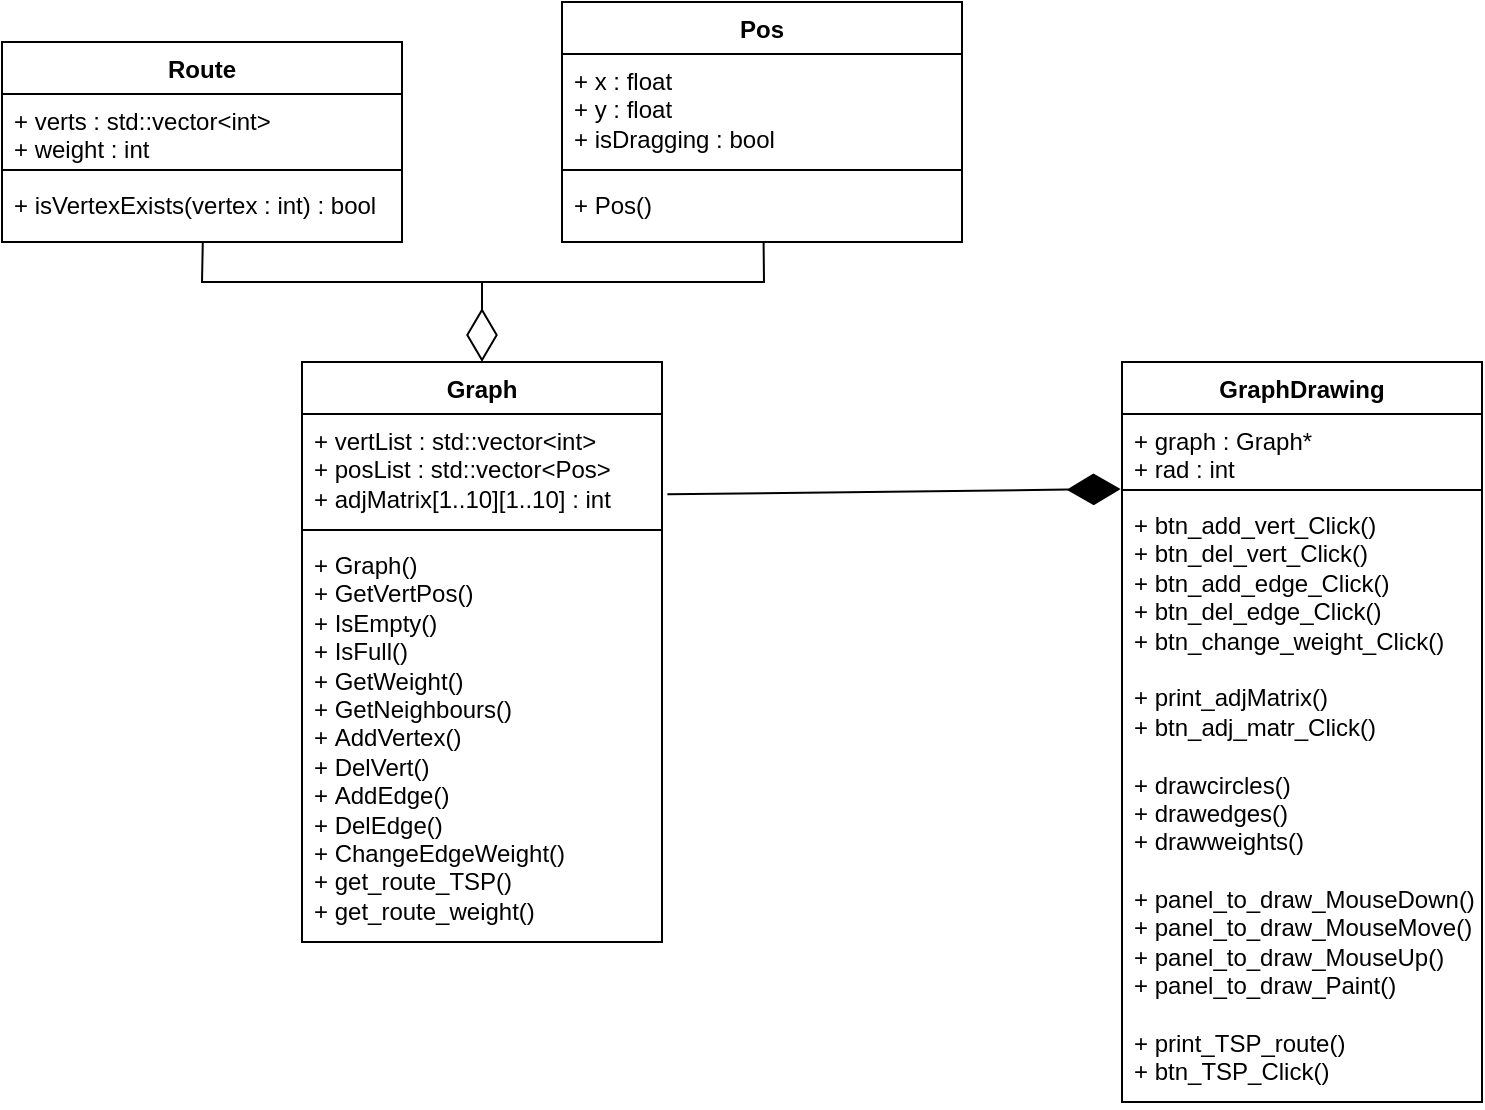 <mxfile version="25.0.2">
  <diagram name="Страница — 1" id="gdAagQL3ypGBOd0QiKME">
    <mxGraphModel dx="2440" dy="896" grid="1" gridSize="10" guides="1" tooltips="1" connect="1" arrows="1" fold="1" page="1" pageScale="1" pageWidth="827" pageHeight="1169" math="0" shadow="0">
      <root>
        <mxCell id="0" />
        <mxCell id="1" parent="0" />
        <mxCell id="oAW7iVlL4Ys1lF52WZqV-1" value="Route" style="swimlane;fontStyle=1;align=center;verticalAlign=top;childLayout=stackLayout;horizontal=1;startSize=26;horizontalStack=0;resizeParent=1;resizeParentMax=0;resizeLast=0;collapsible=1;marginBottom=0;whiteSpace=wrap;html=1;" vertex="1" parent="1">
          <mxGeometry x="-40" y="80" width="200" height="100" as="geometry" />
        </mxCell>
        <mxCell id="oAW7iVlL4Ys1lF52WZqV-2" value="+ verts : std::vector&amp;lt;int&amp;gt;&lt;div&gt;+ weight :&amp;nbsp;&lt;span style=&quot;background-color: initial;&quot;&gt;int&lt;/span&gt;&lt;span style=&quot;background-color: initial;&quot;&gt;&amp;nbsp;&lt;/span&gt;&lt;/div&gt;" style="text;strokeColor=none;fillColor=none;align=left;verticalAlign=top;spacingLeft=4;spacingRight=4;overflow=hidden;rotatable=0;points=[[0,0.5],[1,0.5]];portConstraint=eastwest;whiteSpace=wrap;html=1;" vertex="1" parent="oAW7iVlL4Ys1lF52WZqV-1">
          <mxGeometry y="26" width="200" height="34" as="geometry" />
        </mxCell>
        <mxCell id="oAW7iVlL4Ys1lF52WZqV-3" value="" style="line;strokeWidth=1;fillColor=none;align=left;verticalAlign=middle;spacingTop=-1;spacingLeft=3;spacingRight=3;rotatable=0;labelPosition=right;points=[];portConstraint=eastwest;strokeColor=inherit;" vertex="1" parent="oAW7iVlL4Ys1lF52WZqV-1">
          <mxGeometry y="60" width="200" height="8" as="geometry" />
        </mxCell>
        <mxCell id="oAW7iVlL4Ys1lF52WZqV-4" value="&lt;div&gt;+ isVertexExists(vertex :&amp;nbsp;&lt;span style=&quot;background-color: initial;&quot;&gt;int&lt;/span&gt;&lt;span style=&quot;background-color: initial;&quot;&gt;) :&amp;nbsp;&lt;/span&gt;&lt;span style=&quot;background-color: initial;&quot;&gt;bool&lt;/span&gt;&lt;/div&gt;&lt;div&gt;&lt;br&gt;&lt;/div&gt;&lt;div&gt;&lt;br&gt;&lt;/div&gt;&lt;div&gt;&lt;br&gt;&lt;/div&gt;&lt;div&gt;&lt;br&gt;&lt;/div&gt;&lt;div&gt;&lt;br&gt;&lt;/div&gt;&lt;div&gt;&lt;br&gt;&lt;/div&gt;&lt;div&gt;&lt;br&gt;&lt;/div&gt;&lt;div&gt;&lt;br&gt;&lt;/div&gt;&lt;div&gt;&lt;br&gt;&lt;/div&gt;" style="text;strokeColor=none;fillColor=none;align=left;verticalAlign=top;spacingLeft=4;spacingRight=4;overflow=hidden;rotatable=0;points=[[0,0.5],[1,0.5]];portConstraint=eastwest;whiteSpace=wrap;html=1;" vertex="1" parent="oAW7iVlL4Ys1lF52WZqV-1">
          <mxGeometry y="68" width="200" height="32" as="geometry" />
        </mxCell>
        <mxCell id="oAW7iVlL4Ys1lF52WZqV-5" value="Pos" style="swimlane;fontStyle=1;align=center;verticalAlign=top;childLayout=stackLayout;horizontal=1;startSize=26;horizontalStack=0;resizeParent=1;resizeParentMax=0;resizeLast=0;collapsible=1;marginBottom=0;whiteSpace=wrap;html=1;" vertex="1" parent="1">
          <mxGeometry x="240" y="60" width="200" height="120" as="geometry" />
        </mxCell>
        <mxCell id="oAW7iVlL4Ys1lF52WZqV-6" value="&lt;div&gt;+ x :&amp;nbsp;&lt;span style=&quot;background-color: initial;&quot;&gt;float&lt;/span&gt;&lt;span style=&quot;background-color: initial;&quot;&gt;&amp;nbsp;&lt;/span&gt;&lt;/div&gt;&lt;div&gt;+ y :&amp;nbsp;&lt;span style=&quot;background-color: initial;&quot;&gt;float&lt;/span&gt;&lt;span style=&quot;background-color: initial;&quot;&gt;&amp;nbsp;&lt;/span&gt;&lt;/div&gt;&lt;div&gt;+ isDragging :&amp;nbsp;&lt;span style=&quot;background-color: initial;&quot;&gt;bool&lt;/span&gt;&lt;span style=&quot;background-color: initial;&quot;&gt;&amp;nbsp;&lt;/span&gt;&lt;/div&gt;" style="text;strokeColor=none;fillColor=none;align=left;verticalAlign=top;spacingLeft=4;spacingRight=4;overflow=hidden;rotatable=0;points=[[0,0.5],[1,0.5]];portConstraint=eastwest;whiteSpace=wrap;html=1;" vertex="1" parent="oAW7iVlL4Ys1lF52WZqV-5">
          <mxGeometry y="26" width="200" height="54" as="geometry" />
        </mxCell>
        <mxCell id="oAW7iVlL4Ys1lF52WZqV-7" value="" style="line;strokeWidth=1;fillColor=none;align=left;verticalAlign=middle;spacingTop=-1;spacingLeft=3;spacingRight=3;rotatable=0;labelPosition=right;points=[];portConstraint=eastwest;strokeColor=inherit;" vertex="1" parent="oAW7iVlL4Ys1lF52WZqV-5">
          <mxGeometry y="80" width="200" height="8" as="geometry" />
        </mxCell>
        <mxCell id="oAW7iVlL4Ys1lF52WZqV-8" value="&lt;div&gt;+ Pos()&lt;br&gt;&lt;/div&gt;" style="text;strokeColor=none;fillColor=none;align=left;verticalAlign=top;spacingLeft=4;spacingRight=4;overflow=hidden;rotatable=0;points=[[0,0.5],[1,0.5]];portConstraint=eastwest;whiteSpace=wrap;html=1;" vertex="1" parent="oAW7iVlL4Ys1lF52WZqV-5">
          <mxGeometry y="88" width="200" height="32" as="geometry" />
        </mxCell>
        <mxCell id="oAW7iVlL4Ys1lF52WZqV-9" value="Graph" style="swimlane;fontStyle=1;align=center;verticalAlign=top;childLayout=stackLayout;horizontal=1;startSize=26;horizontalStack=0;resizeParent=1;resizeParentMax=0;resizeLast=0;collapsible=1;marginBottom=0;whiteSpace=wrap;html=1;" vertex="1" parent="1">
          <mxGeometry x="110" y="240" width="180" height="290" as="geometry" />
        </mxCell>
        <mxCell id="oAW7iVlL4Ys1lF52WZqV-10" value="&lt;div&gt;+ vertList :&amp;nbsp;&lt;span style=&quot;background-color: initial;&quot;&gt;std::vector&amp;lt;int&amp;gt;&lt;/span&gt;&lt;span style=&quot;background-color: initial;&quot;&gt;&amp;nbsp;&lt;/span&gt;&lt;/div&gt;&lt;div&gt;+ posList :&amp;nbsp;&lt;span style=&quot;background-color: initial;&quot;&gt;std::vector&amp;lt;Pos&amp;gt;&lt;/span&gt;&lt;span style=&quot;background-color: initial;&quot;&gt;&amp;nbsp;&lt;/span&gt;&lt;/div&gt;&lt;div&gt;&lt;span style=&quot;background-color: initial;&quot;&gt;+ adjMatrix[1..10][1..10] :&amp;nbsp;&lt;/span&gt;&lt;span style=&quot;background-color: initial;&quot;&gt;int&lt;/span&gt;&lt;span style=&quot;background-color: initial;&quot;&gt;&amp;nbsp;&lt;/span&gt;&lt;br&gt;&lt;/div&gt;" style="text;strokeColor=none;fillColor=none;align=left;verticalAlign=top;spacingLeft=4;spacingRight=4;overflow=hidden;rotatable=0;points=[[0,0.5],[1,0.5]];portConstraint=eastwest;whiteSpace=wrap;html=1;" vertex="1" parent="oAW7iVlL4Ys1lF52WZqV-9">
          <mxGeometry y="26" width="180" height="54" as="geometry" />
        </mxCell>
        <mxCell id="oAW7iVlL4Ys1lF52WZqV-11" value="" style="line;strokeWidth=1;fillColor=none;align=left;verticalAlign=middle;spacingTop=-1;spacingLeft=3;spacingRight=3;rotatable=0;labelPosition=right;points=[];portConstraint=eastwest;strokeColor=inherit;" vertex="1" parent="oAW7iVlL4Ys1lF52WZqV-9">
          <mxGeometry y="80" width="180" height="8" as="geometry" />
        </mxCell>
        <mxCell id="oAW7iVlL4Ys1lF52WZqV-12" value="+&amp;nbsp;Graph()&lt;div&gt;+ GetVertPos()&lt;br&gt;&lt;/div&gt;&lt;div&gt;+&amp;nbsp;IsEmpty()&lt;/div&gt;&lt;div&gt;+&amp;nbsp;IsFull()&lt;/div&gt;&lt;div&gt;+&amp;nbsp;GetWeight()&lt;/div&gt;&lt;div&gt;+&amp;nbsp;GetNeighbours()&lt;/div&gt;&lt;div&gt;+&amp;nbsp;AddVertex()&lt;/div&gt;&lt;div&gt;+&amp;nbsp;DelVert()&lt;/div&gt;&lt;div&gt;+&amp;nbsp;AddEdge()&lt;/div&gt;&lt;div&gt;+&amp;nbsp;DelEdge()&lt;/div&gt;&lt;div&gt;+&amp;nbsp;ChangeEdgeWeight()&lt;/div&gt;&lt;div&gt;+&amp;nbsp;get_route_TSP()&lt;/div&gt;&lt;div&gt;+&amp;nbsp;get_route_weight()&lt;/div&gt;" style="text;strokeColor=none;fillColor=none;align=left;verticalAlign=top;spacingLeft=4;spacingRight=4;overflow=hidden;rotatable=0;points=[[0,0.5],[1,0.5]];portConstraint=eastwest;whiteSpace=wrap;html=1;" vertex="1" parent="oAW7iVlL4Ys1lF52WZqV-9">
          <mxGeometry y="88" width="180" height="202" as="geometry" />
        </mxCell>
        <mxCell id="oAW7iVlL4Ys1lF52WZqV-13" value="" style="endArrow=diamondThin;endFill=0;endSize=24;html=1;rounded=0;entryX=0.5;entryY=0;entryDx=0;entryDy=0;" edge="1" parent="1" target="oAW7iVlL4Ys1lF52WZqV-9">
          <mxGeometry width="160" relative="1" as="geometry">
            <mxPoint x="200" y="200" as="sourcePoint" />
            <mxPoint x="220" y="230" as="targetPoint" />
          </mxGeometry>
        </mxCell>
        <mxCell id="oAW7iVlL4Ys1lF52WZqV-14" value="" style="endArrow=none;html=1;rounded=0;entryX=0.504;entryY=0.996;entryDx=0;entryDy=0;entryPerimeter=0;" edge="1" parent="1" target="oAW7iVlL4Ys1lF52WZqV-8">
          <mxGeometry width="50" height="50" relative="1" as="geometry">
            <mxPoint x="200" y="200" as="sourcePoint" />
            <mxPoint x="270" y="150" as="targetPoint" />
            <Array as="points">
              <mxPoint x="341" y="200" />
            </Array>
          </mxGeometry>
        </mxCell>
        <mxCell id="oAW7iVlL4Ys1lF52WZqV-15" value="" style="endArrow=none;html=1;rounded=0;exitX=0.502;exitY=0.996;exitDx=0;exitDy=0;exitPerimeter=0;" edge="1" parent="1" source="oAW7iVlL4Ys1lF52WZqV-4">
          <mxGeometry width="50" height="50" relative="1" as="geometry">
            <mxPoint x="50" y="260" as="sourcePoint" />
            <mxPoint x="200" y="200" as="targetPoint" />
            <Array as="points">
              <mxPoint x="60" y="200" />
            </Array>
          </mxGeometry>
        </mxCell>
        <mxCell id="oAW7iVlL4Ys1lF52WZqV-16" value="GraphDrawing" style="swimlane;fontStyle=1;align=center;verticalAlign=top;childLayout=stackLayout;horizontal=1;startSize=26;horizontalStack=0;resizeParent=1;resizeParentMax=0;resizeLast=0;collapsible=1;marginBottom=0;whiteSpace=wrap;html=1;" vertex="1" parent="1">
          <mxGeometry x="520" y="240" width="180" height="370" as="geometry" />
        </mxCell>
        <mxCell id="oAW7iVlL4Ys1lF52WZqV-17" value="+ graph : Graph*&lt;div&gt;+ rad :&amp;nbsp;&lt;span style=&quot;background-color: initial;&quot;&gt;int&lt;/span&gt;&lt;span style=&quot;background-color: initial;&quot;&gt;&amp;nbsp;&lt;/span&gt;&lt;/div&gt;&lt;div&gt;&lt;span style=&quot;background-color: initial;&quot;&gt;&lt;br&gt;&lt;/span&gt;&lt;/div&gt;" style="text;strokeColor=none;fillColor=none;align=left;verticalAlign=top;spacingLeft=4;spacingRight=4;overflow=hidden;rotatable=0;points=[[0,0.5],[1,0.5]];portConstraint=eastwest;whiteSpace=wrap;html=1;" vertex="1" parent="oAW7iVlL4Ys1lF52WZqV-16">
          <mxGeometry y="26" width="180" height="34" as="geometry" />
        </mxCell>
        <mxCell id="oAW7iVlL4Ys1lF52WZqV-18" value="" style="line;strokeWidth=1;fillColor=none;align=left;verticalAlign=middle;spacingTop=-1;spacingLeft=3;spacingRight=3;rotatable=0;labelPosition=right;points=[];portConstraint=eastwest;strokeColor=inherit;" vertex="1" parent="oAW7iVlL4Ys1lF52WZqV-16">
          <mxGeometry y="60" width="180" height="8" as="geometry" />
        </mxCell>
        <mxCell id="oAW7iVlL4Ys1lF52WZqV-19" value="+&amp;nbsp;btn_add_vert_Click()&lt;div&gt;+&amp;nbsp;btn_del_vert_Click()&lt;/div&gt;&lt;div&gt;+&amp;nbsp;btn_add_edge_Click()&lt;/div&gt;&lt;div&gt;+&amp;nbsp;btn_del_edge_Click()&lt;/div&gt;&lt;div&gt;+&amp;nbsp;btn_change_weight_Click()&lt;/div&gt;&lt;div&gt;&lt;br&gt;&lt;/div&gt;&lt;div&gt;+&amp;nbsp;print_adjMatrix()&lt;/div&gt;&lt;div&gt;+&amp;nbsp;btn_adj_matr_Click()&lt;/div&gt;&lt;div&gt;&lt;br&gt;&lt;/div&gt;&lt;div&gt;+ drawcircles()&lt;/div&gt;&lt;div&gt;+&amp;nbsp;drawedges()&lt;/div&gt;&lt;div&gt;+&amp;nbsp;drawweights()&lt;/div&gt;&lt;div&gt;&lt;br&gt;&lt;/div&gt;&lt;div&gt;+&amp;nbsp;panel_to_draw_MouseDown()&lt;/div&gt;&lt;div&gt;+&amp;nbsp;panel_to_draw_MouseMove()&lt;/div&gt;&lt;div&gt;+&amp;nbsp;panel_to_draw_MouseUp()&lt;/div&gt;&lt;div&gt;+&amp;nbsp;panel_to_draw_Paint()&lt;/div&gt;&lt;div&gt;&lt;br&gt;&lt;/div&gt;&lt;div&gt;+ print_TSP_route()&lt;/div&gt;&lt;div&gt;+&amp;nbsp;btn_TSP_Click()&lt;/div&gt;" style="text;strokeColor=none;fillColor=none;align=left;verticalAlign=top;spacingLeft=4;spacingRight=4;overflow=hidden;rotatable=0;points=[[0,0.5],[1,0.5]];portConstraint=eastwest;whiteSpace=wrap;html=1;" vertex="1" parent="oAW7iVlL4Ys1lF52WZqV-16">
          <mxGeometry y="68" width="180" height="302" as="geometry" />
        </mxCell>
        <mxCell id="oAW7iVlL4Ys1lF52WZqV-20" value="" style="endArrow=diamondThin;endFill=1;endSize=24;html=1;rounded=0;entryX=-0.004;entryY=1.103;entryDx=0;entryDy=0;entryPerimeter=0;exitX=1.015;exitY=0.744;exitDx=0;exitDy=0;exitPerimeter=0;" edge="1" parent="1" source="oAW7iVlL4Ys1lF52WZqV-10" target="oAW7iVlL4Ys1lF52WZqV-17">
          <mxGeometry width="160" relative="1" as="geometry">
            <mxPoint x="350" y="330" as="sourcePoint" />
            <mxPoint x="510" y="330" as="targetPoint" />
          </mxGeometry>
        </mxCell>
      </root>
    </mxGraphModel>
  </diagram>
</mxfile>
